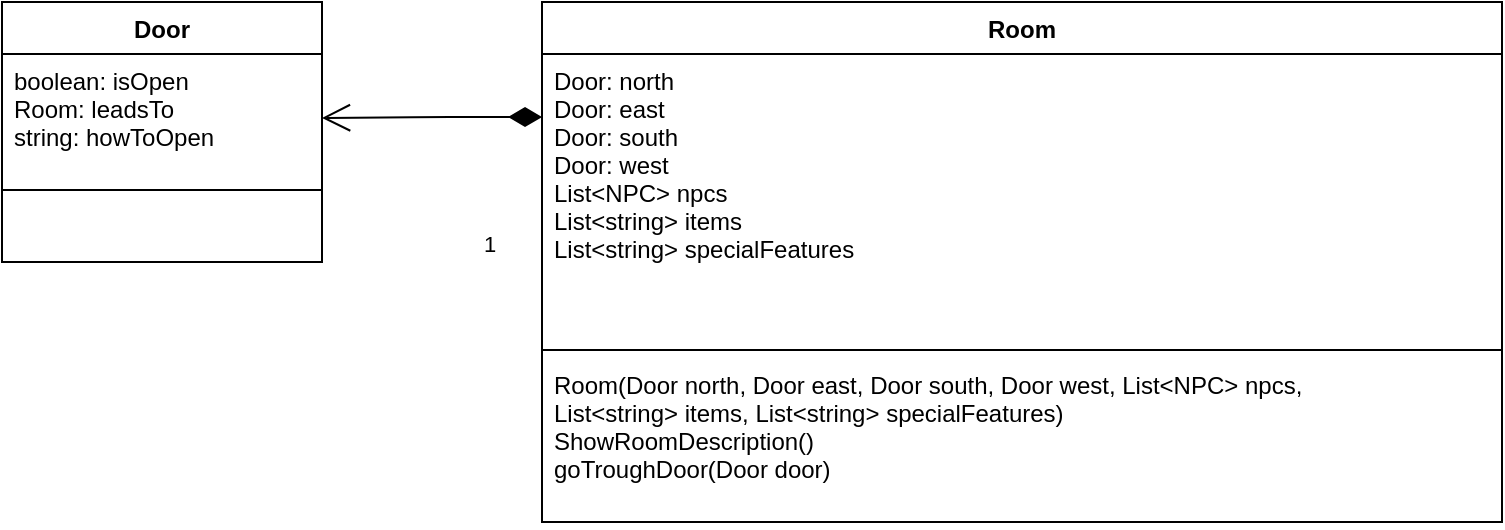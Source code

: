 <mxfile version="12.6.2" type="device"><diagram id="PkHeR5Rnclj0OoK6kkXS" name="Page-1"><mxGraphModel dx="1490" dy="533" grid="1" gridSize="10" guides="1" tooltips="1" connect="1" arrows="1" fold="1" page="1" pageScale="1" pageWidth="827" pageHeight="1169" math="0" shadow="0"><root><mxCell id="0"/><mxCell id="1" parent="0"/><mxCell id="m0PcCMluAv-BaDU5nfHO-5" value="Door" style="swimlane;fontStyle=1;align=center;verticalAlign=top;childLayout=stackLayout;horizontal=1;startSize=26;horizontalStack=0;resizeParent=1;resizeParentMax=0;resizeLast=0;collapsible=1;marginBottom=0;" vertex="1" parent="1"><mxGeometry x="20" y="20" width="160" height="130" as="geometry"/></mxCell><mxCell id="m0PcCMluAv-BaDU5nfHO-6" value="boolean: isOpen&#10;Room: leadsTo&#10;string: howToOpen" style="text;strokeColor=none;fillColor=none;align=left;verticalAlign=top;spacingLeft=4;spacingRight=4;overflow=hidden;rotatable=0;points=[[0,0.5],[1,0.5]];portConstraint=eastwest;" vertex="1" parent="m0PcCMluAv-BaDU5nfHO-5"><mxGeometry y="26" width="160" height="64" as="geometry"/></mxCell><mxCell id="m0PcCMluAv-BaDU5nfHO-7" value="" style="line;strokeWidth=1;fillColor=none;align=left;verticalAlign=middle;spacingTop=-1;spacingLeft=3;spacingRight=3;rotatable=0;labelPosition=right;points=[];portConstraint=eastwest;" vertex="1" parent="m0PcCMluAv-BaDU5nfHO-5"><mxGeometry y="90" width="160" height="8" as="geometry"/></mxCell><mxCell id="m0PcCMluAv-BaDU5nfHO-8" value="            " style="text;strokeColor=none;fillColor=none;align=left;verticalAlign=top;spacingLeft=4;spacingRight=4;overflow=hidden;rotatable=0;points=[[0,0.5],[1,0.5]];portConstraint=eastwest;" vertex="1" parent="m0PcCMluAv-BaDU5nfHO-5"><mxGeometry y="98" width="160" height="32" as="geometry"/></mxCell><mxCell id="m0PcCMluAv-BaDU5nfHO-9" value="Room" style="swimlane;fontStyle=1;align=center;verticalAlign=top;childLayout=stackLayout;horizontal=1;startSize=26;horizontalStack=0;resizeParent=1;resizeParentMax=0;resizeLast=0;collapsible=1;marginBottom=0;" vertex="1" parent="1"><mxGeometry x="290" y="20" width="480" height="260" as="geometry"/></mxCell><mxCell id="m0PcCMluAv-BaDU5nfHO-10" value="Door: north&#10;Door: east&#10;Door: south&#10;Door: west&#10;List&lt;NPC&gt; npcs&#10;List&lt;string&gt; items&#10;List&lt;string&gt; specialFeatures" style="text;strokeColor=none;fillColor=none;align=left;verticalAlign=top;spacingLeft=4;spacingRight=4;overflow=hidden;rotatable=0;points=[[0,0.5],[1,0.5]];portConstraint=eastwest;" vertex="1" parent="m0PcCMluAv-BaDU5nfHO-9"><mxGeometry y="26" width="480" height="144" as="geometry"/></mxCell><mxCell id="m0PcCMluAv-BaDU5nfHO-11" value="" style="line;strokeWidth=1;fillColor=none;align=left;verticalAlign=middle;spacingTop=-1;spacingLeft=3;spacingRight=3;rotatable=0;labelPosition=right;points=[];portConstraint=eastwest;" vertex="1" parent="m0PcCMluAv-BaDU5nfHO-9"><mxGeometry y="170" width="480" height="8" as="geometry"/></mxCell><mxCell id="m0PcCMluAv-BaDU5nfHO-12" value="Room(Door north, Door east, Door south, Door west, List&lt;NPC&gt; npcs, &#10;List&lt;string&gt; items, List&lt;string&gt; specialFeatures)&#10;ShowRoomDescription()&#10;goTroughDoor(Door door)" style="text;strokeColor=none;fillColor=none;align=left;verticalAlign=top;spacingLeft=4;spacingRight=4;overflow=hidden;rotatable=0;points=[[0,0.5],[1,0.5]];portConstraint=eastwest;" vertex="1" parent="m0PcCMluAv-BaDU5nfHO-9"><mxGeometry y="178" width="480" height="82" as="geometry"/></mxCell><mxCell id="m0PcCMluAv-BaDU5nfHO-13" value="1" style="endArrow=open;html=1;endSize=12;startArrow=diamondThin;startSize=14;startFill=1;edgeStyle=orthogonalEdgeStyle;align=left;verticalAlign=bottom;entryX=1;entryY=0.5;entryDx=0;entryDy=0;exitX=0;exitY=0.219;exitDx=0;exitDy=0;exitPerimeter=0;" edge="1" parent="1" source="m0PcCMluAv-BaDU5nfHO-10" target="m0PcCMluAv-BaDU5nfHO-6"><mxGeometry x="-0.444" y="72" relative="1" as="geometry"><mxPoint x="240" y="130" as="sourcePoint"/><mxPoint x="290" y="80" as="targetPoint"/><mxPoint as="offset"/></mxGeometry></mxCell></root></mxGraphModel></diagram></mxfile>